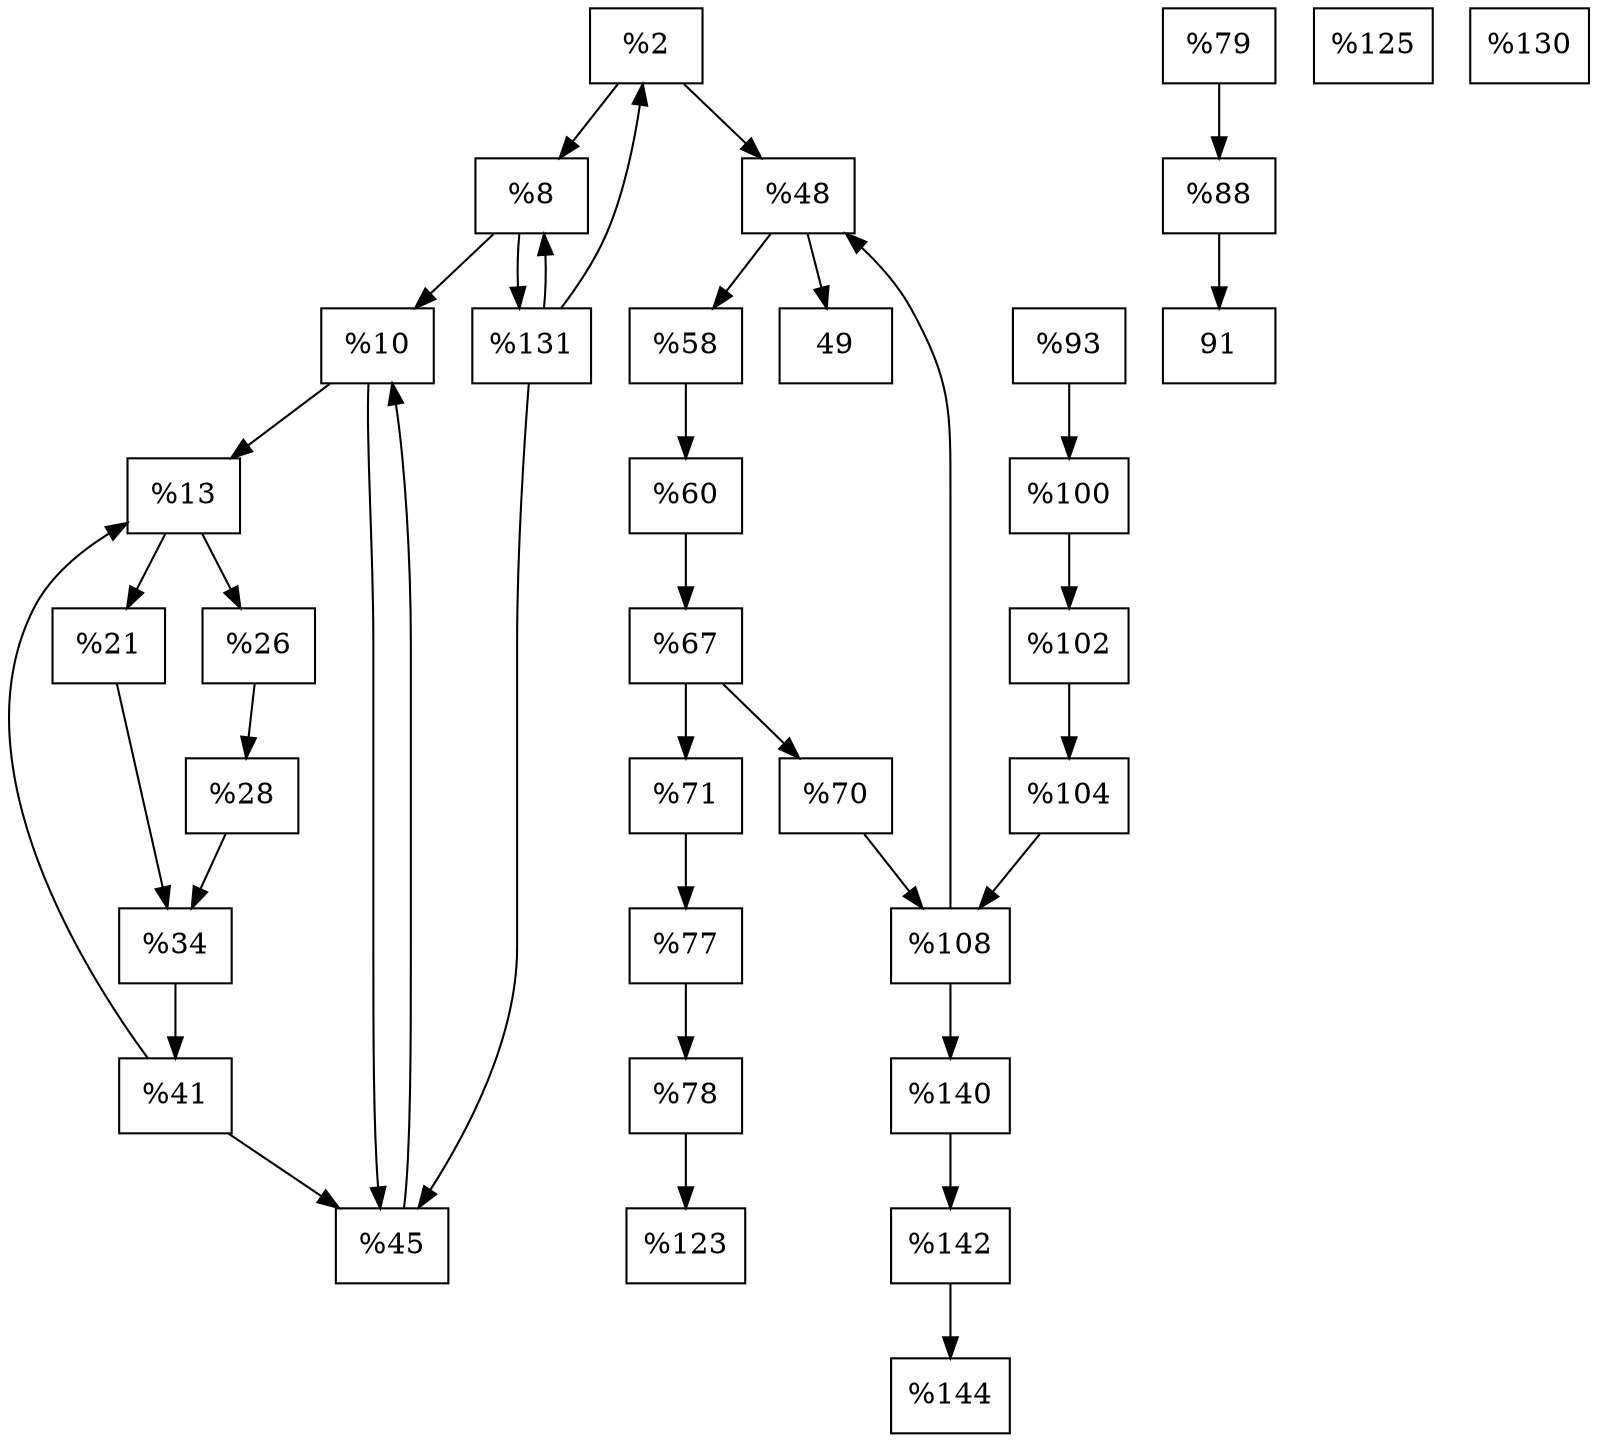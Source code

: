digraph CFG {
    node [shape=box];

    // Nodes
    2 [label="%2"];
    8 [label="%8"];
    10 [label="%10"];
    13 [label="%13"];
    21 [label="%21"];
    26 [label="%26"];
    28 [label="%28"];
    34 [label="%34"];
    41 [label="%41"];
    45 [label="%45"];
    48 [label="%48"];
    58 [label="%58"];
    60 [label="%60"];
    67 [label="%67"];
    70 [label="%70"];
    71 [label="%71"];
    77 [label="%77"];
    78 [label="%78"];
    79 [label="%79"];
    88 [label="%88"];
    93 [label="%93"];
    100 [label="%100"];
    102 [label="%102"];
    104 [label="%104"];
    108 [label="%108"];
    123 [label="%123"];
    125 [label="%125"];
    130 [label="%130"];
    131 [label="%131"];
    140 [label="%140"];
    142 [label="%142"];
    144 [label="%144"];

    // Edges
    2 -> 8;
    2 -> 48;
    8 -> 10;
    8 -> 131;
    10 -> 13;
    10 -> 45;
    13 -> 21;
    13 -> 26;
    21 -> 34;
    26 -> 28;
    28 -> 34;
    34 -> 41;
    41 -> 13;
    41 -> 45;
    45 -> 10;
    48 -> 49;
    48 -> 58;
    58 -> 60;
    60 -> 67;
    67 -> 70;
    67 -> 71;
    70 -> 108;
    71 -> 77;
    77 -> 78;
    78 -> 123;
    79 -> 88;
    88 -> 91;
    93 -> 100;
    100 -> 102;
    102 -> 104;
    104 -> 108;
    108 -> 48;
    108 -> 140;
    140 -> 142;
    142 -> 144;
    131 -> 2;
    131 -> 8;
    131 -> 45;
}